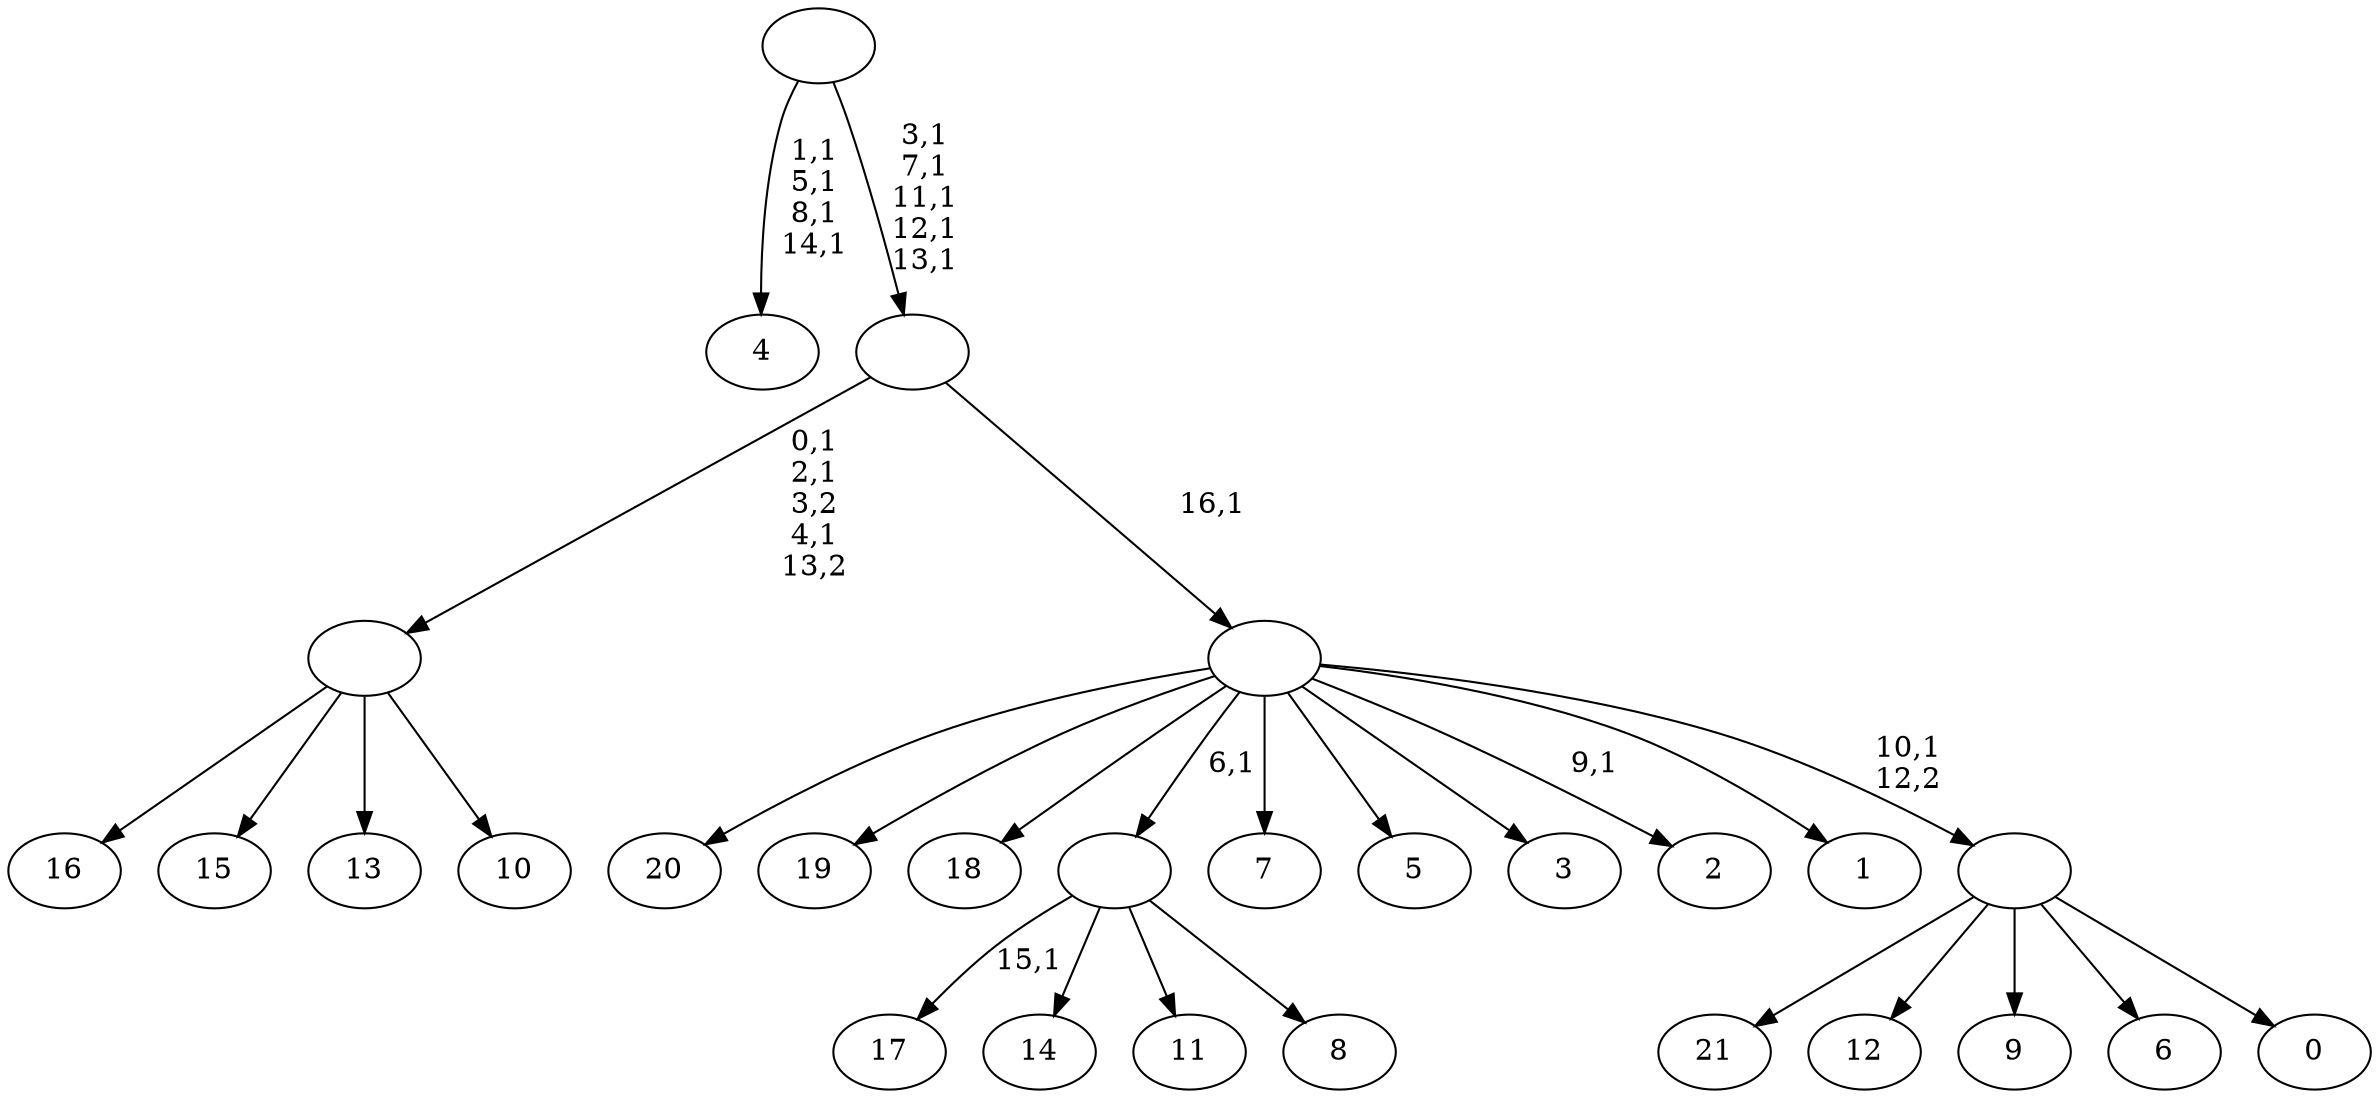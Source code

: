 digraph T {
	39 [label="21"]
	38 [label="20"]
	37 [label="19"]
	36 [label="18"]
	35 [label="17"]
	33 [label="16"]
	32 [label="15"]
	31 [label="14"]
	30 [label="13"]
	29 [label="12"]
	28 [label="11"]
	27 [label="10"]
	26 [label=""]
	23 [label="9"]
	22 [label="8"]
	21 [label=""]
	20 [label="7"]
	19 [label="6"]
	18 [label="5"]
	17 [label="4"]
	12 [label="3"]
	11 [label="2"]
	9 [label="1"]
	8 [label="0"]
	7 [label=""]
	6 [label=""]
	5 [label=""]
	0 [label=""]
	26 -> 33 [label=""]
	26 -> 32 [label=""]
	26 -> 30 [label=""]
	26 -> 27 [label=""]
	21 -> 35 [label="15,1"]
	21 -> 31 [label=""]
	21 -> 28 [label=""]
	21 -> 22 [label=""]
	7 -> 39 [label=""]
	7 -> 29 [label=""]
	7 -> 23 [label=""]
	7 -> 19 [label=""]
	7 -> 8 [label=""]
	6 -> 11 [label="9,1"]
	6 -> 38 [label=""]
	6 -> 37 [label=""]
	6 -> 36 [label=""]
	6 -> 21 [label="6,1"]
	6 -> 20 [label=""]
	6 -> 18 [label=""]
	6 -> 12 [label=""]
	6 -> 9 [label=""]
	6 -> 7 [label="10,1\n12,2"]
	5 -> 26 [label="0,1\n2,1\n3,2\n4,1\n13,2"]
	5 -> 6 [label="16,1"]
	0 -> 5 [label="3,1\n7,1\n11,1\n12,1\n13,1"]
	0 -> 17 [label="1,1\n5,1\n8,1\n14,1"]
}
